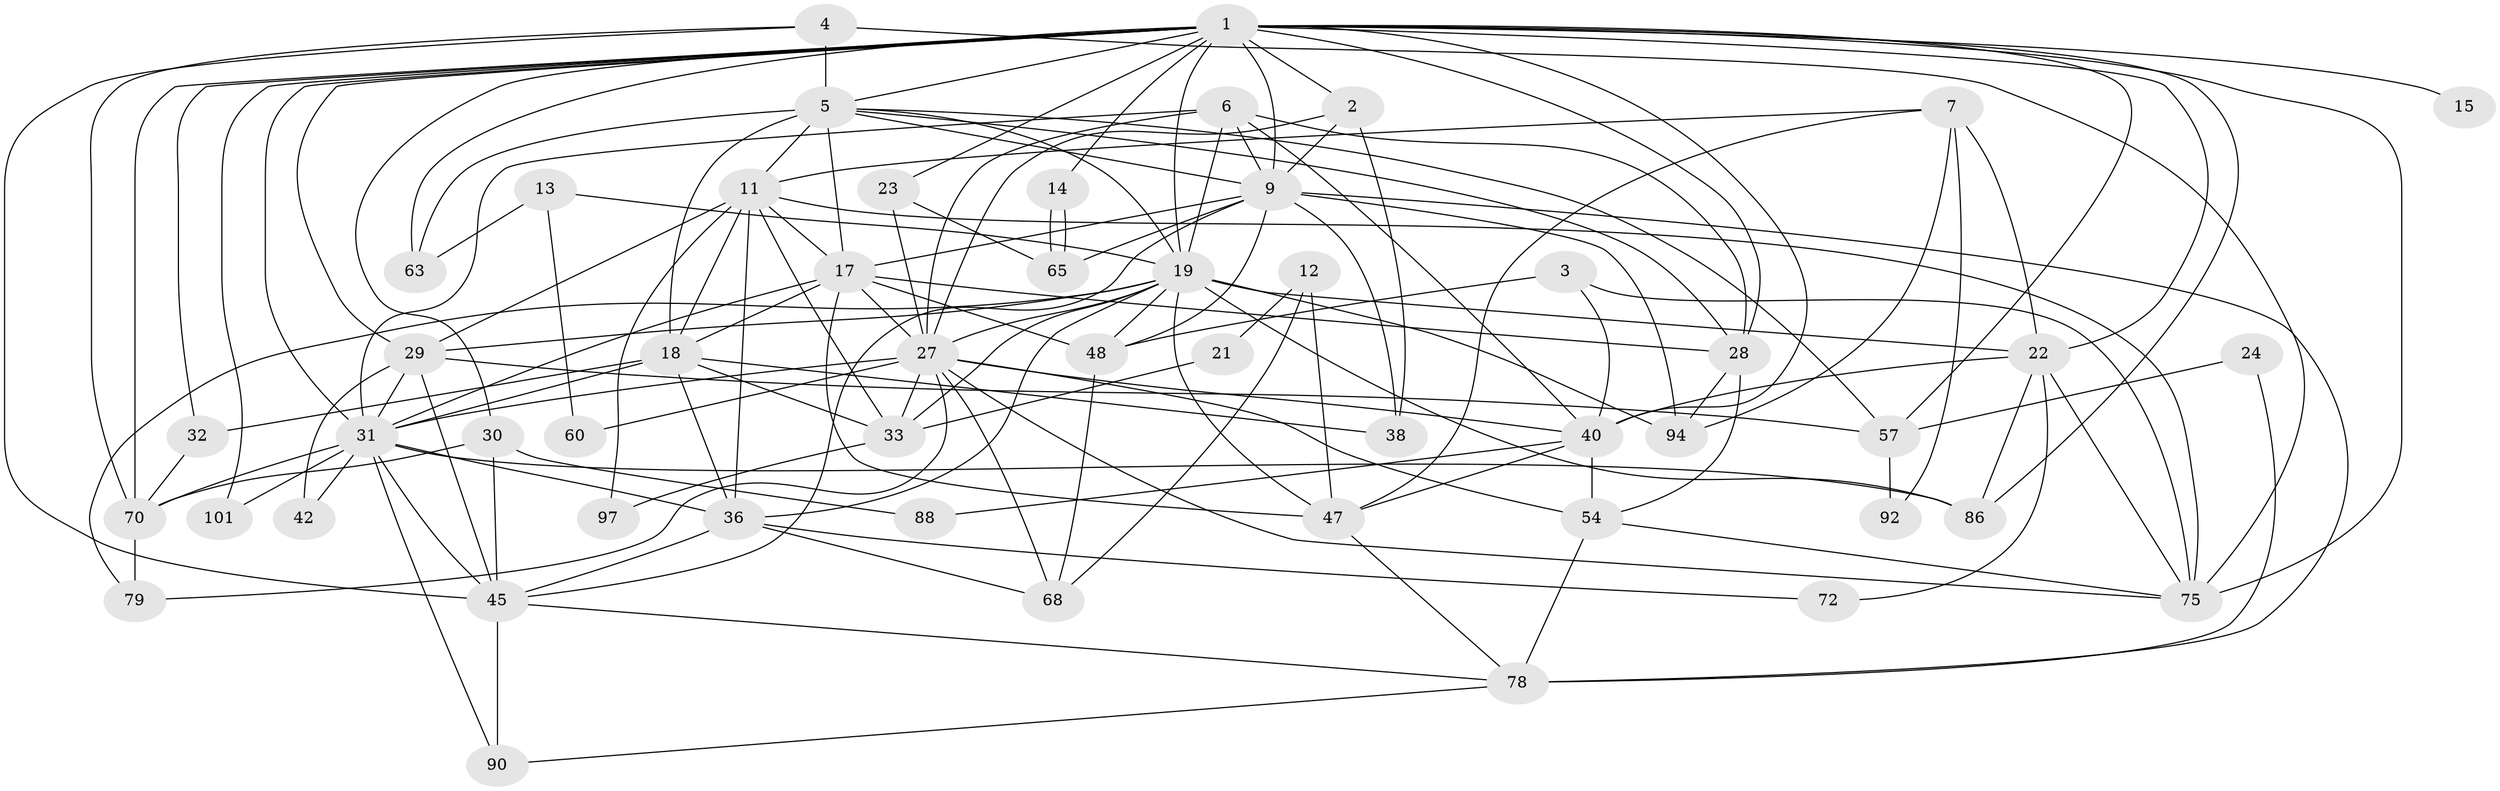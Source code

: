 // original degree distribution, {5: 0.2, 2: 0.1523809523809524, 4: 0.2571428571428571, 3: 0.24761904761904763, 7: 0.047619047619047616, 6: 0.08571428571428572, 8: 0.009523809523809525}
// Generated by graph-tools (version 1.1) at 2025/18/03/04/25 18:18:32]
// undirected, 52 vertices, 142 edges
graph export_dot {
graph [start="1"]
  node [color=gray90,style=filled];
  1 [super="+20+26"];
  2 [super="+10"];
  3 [super="+80"];
  4 [super="+56"];
  5 [super="+35"];
  6 [super="+8"];
  7 [super="+44"];
  9 [super="+16"];
  11 [super="+62+69+43"];
  12;
  13;
  14;
  15;
  17 [super="+77+39"];
  18 [super="+85+34+25"];
  19 [super="+83+50"];
  21;
  22 [super="+51"];
  23 [super="+95"];
  24;
  27 [super="+52"];
  28 [super="+41"];
  29 [super="+59"];
  30;
  31 [super="+82+84+61"];
  32;
  33 [super="+73"];
  36 [super="+58"];
  38 [super="+55"];
  40 [super="+46+96"];
  42;
  45 [super="+74"];
  47 [super="+49"];
  48 [super="+53"];
  54;
  57;
  60;
  63;
  65;
  68 [super="+71"];
  70 [super="+93"];
  72;
  75 [super="+99"];
  78 [super="+89"];
  79;
  86;
  88;
  90;
  92;
  94;
  97;
  101;
  1 -- 22 [weight=2];
  1 -- 28;
  1 -- 32;
  1 -- 5;
  1 -- 101;
  1 -- 40;
  1 -- 75;
  1 -- 15 [weight=2];
  1 -- 86;
  1 -- 63;
  1 -- 2;
  1 -- 70;
  1 -- 14;
  1 -- 19;
  1 -- 23;
  1 -- 57;
  1 -- 30;
  1 -- 31;
  1 -- 9;
  1 -- 29;
  2 -- 27;
  2 -- 38;
  2 -- 9;
  3 -- 48 [weight=2];
  3 -- 75;
  3 -- 40;
  4 -- 75 [weight=2];
  4 -- 45;
  4 -- 70;
  4 -- 5;
  5 -- 17 [weight=2];
  5 -- 18 [weight=2];
  5 -- 19;
  5 -- 28;
  5 -- 63;
  5 -- 57;
  5 -- 11;
  5 -- 9;
  6 -- 9;
  6 -- 28;
  6 -- 31;
  6 -- 40;
  6 -- 19;
  6 -- 27;
  7 -- 47;
  7 -- 11 [weight=2];
  7 -- 92;
  7 -- 94;
  7 -- 22;
  9 -- 78;
  9 -- 65;
  9 -- 38;
  9 -- 45;
  9 -- 48;
  9 -- 17 [weight=2];
  9 -- 94;
  11 -- 36 [weight=2];
  11 -- 17;
  11 -- 75;
  11 -- 33;
  11 -- 97 [weight=2];
  11 -- 18;
  11 -- 29;
  12 -- 47;
  12 -- 21;
  12 -- 68;
  13 -- 63;
  13 -- 60;
  13 -- 19;
  14 -- 65;
  14 -- 65;
  17 -- 27;
  17 -- 31;
  17 -- 47;
  17 -- 28;
  17 -- 18;
  17 -- 48;
  18 -- 36;
  18 -- 32;
  18 -- 33;
  18 -- 38;
  18 -- 31;
  19 -- 47 [weight=2];
  19 -- 22;
  19 -- 33;
  19 -- 36;
  19 -- 79;
  19 -- 86;
  19 -- 29;
  19 -- 94;
  19 -- 27;
  19 -- 48 [weight=2];
  21 -- 33;
  22 -- 40 [weight=2];
  22 -- 86;
  22 -- 75;
  22 -- 72;
  23 -- 27;
  23 -- 65;
  24 -- 57;
  24 -- 78;
  27 -- 33;
  27 -- 68 [weight=2];
  27 -- 40;
  27 -- 75;
  27 -- 79;
  27 -- 54;
  27 -- 60;
  27 -- 31;
  28 -- 94;
  28 -- 54;
  29 -- 42;
  29 -- 57;
  29 -- 45;
  29 -- 31;
  30 -- 88;
  30 -- 70;
  30 -- 45;
  31 -- 42;
  31 -- 86;
  31 -- 45;
  31 -- 101;
  31 -- 70;
  31 -- 36;
  31 -- 90;
  32 -- 70;
  33 -- 97;
  36 -- 68;
  36 -- 72;
  36 -- 45;
  40 -- 88;
  40 -- 47;
  40 -- 54;
  45 -- 90;
  45 -- 78;
  47 -- 78;
  48 -- 68;
  54 -- 78;
  54 -- 75;
  57 -- 92;
  70 -- 79;
  78 -- 90;
}
